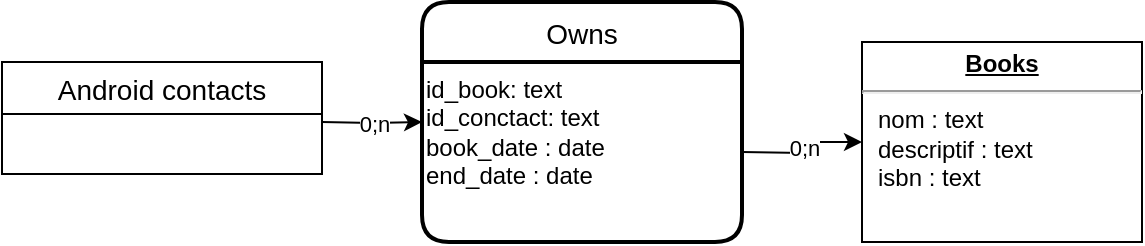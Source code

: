 <mxfile version="20.2.8" type="device"><diagram name="Page-1" id="a7904f86-f2b4-8e86-fa97-74104820619b"><mxGraphModel dx="1422" dy="905" grid="1" gridSize="10" guides="1" tooltips="1" connect="1" arrows="1" fold="1" page="1" pageScale="1" pageWidth="1100" pageHeight="850" background="none" math="0" shadow="0"><root><mxCell id="0"/><mxCell id="1" parent="0"/><mxCell id="24794b860abc3c2d-19" value="&lt;p style=&quot;margin: 0px ; margin-top: 4px ; text-align: center ; text-decoration: underline&quot;&gt;&lt;b&gt;Books&lt;/b&gt;&lt;/p&gt;&lt;hr&gt;&lt;p style=&quot;margin: 0px ; margin-left: 8px&quot;&gt;nom : text&lt;br&gt;descriptif : text&lt;br&gt;&lt;/p&gt;&lt;p style=&quot;margin: 0px ; margin-left: 8px&quot;&gt;isbn : text&lt;/p&gt;" style="verticalAlign=top;align=left;overflow=fill;fontSize=12;fontFamily=Helvetica;html=1;rounded=0;shadow=0;comic=0;labelBackgroundColor=none;strokeWidth=1" parent="1" vertex="1"><mxGeometry x="530" y="170" width="140" height="100" as="geometry"/></mxCell><mxCell id="zZx-QSYUqrZPeemWm4y_-5" value="0;n" style="edgeStyle=orthogonalEdgeStyle;rounded=0;orthogonalLoop=1;jettySize=auto;html=1;exitX=1;exitY=0.5;exitDx=0;exitDy=0;entryX=0;entryY=0.5;entryDx=0;entryDy=0;" parent="1" target="zZx-QSYUqrZPeemWm4y_-3" edge="1"><mxGeometry relative="1" as="geometry"><mxPoint x="260" y="210" as="sourcePoint"/></mxGeometry></mxCell><mxCell id="zZx-QSYUqrZPeemWm4y_-3" value="Owns" style="swimlane;childLayout=stackLayout;horizontal=1;startSize=30;horizontalStack=0;rounded=1;fontSize=14;fontStyle=0;strokeWidth=2;resizeParent=0;resizeLast=1;shadow=0;dashed=0;align=center;" parent="1" vertex="1"><mxGeometry x="310" y="150" width="160" height="120" as="geometry"/></mxCell><mxCell id="zZx-QSYUqrZPeemWm4y_-7" value="id_book: text&lt;br&gt;id_conctact: text&lt;br&gt;book_date : date&lt;br&gt;end_date : date" style="text;html=1;align=left;verticalAlign=top;resizable=0;points=[];autosize=1;strokeColor=none;fillColor=none;" parent="zZx-QSYUqrZPeemWm4y_-3" vertex="1"><mxGeometry y="30" width="160" height="90" as="geometry"/></mxCell><mxCell id="zZx-QSYUqrZPeemWm4y_-6" value="0;n" style="edgeStyle=orthogonalEdgeStyle;rounded=0;orthogonalLoop=1;jettySize=auto;html=1;exitX=1;exitY=0.5;exitDx=0;exitDy=0;entryX=0;entryY=0.5;entryDx=0;entryDy=0;" parent="1" target="24794b860abc3c2d-19" edge="1"><mxGeometry relative="1" as="geometry"><mxPoint x="470" y="225" as="sourcePoint"/></mxGeometry></mxCell><mxCell id="zZx-QSYUqrZPeemWm4y_-8" value="Android contacts" style="swimlane;fontStyle=0;childLayout=stackLayout;horizontal=1;startSize=26;horizontalStack=0;resizeParent=1;resizeParentMax=0;resizeLast=0;collapsible=1;marginBottom=0;align=center;fontSize=14;" parent="1" vertex="1"><mxGeometry x="100" y="180" width="160" height="56" as="geometry"/></mxCell></root></mxGraphModel></diagram></mxfile>